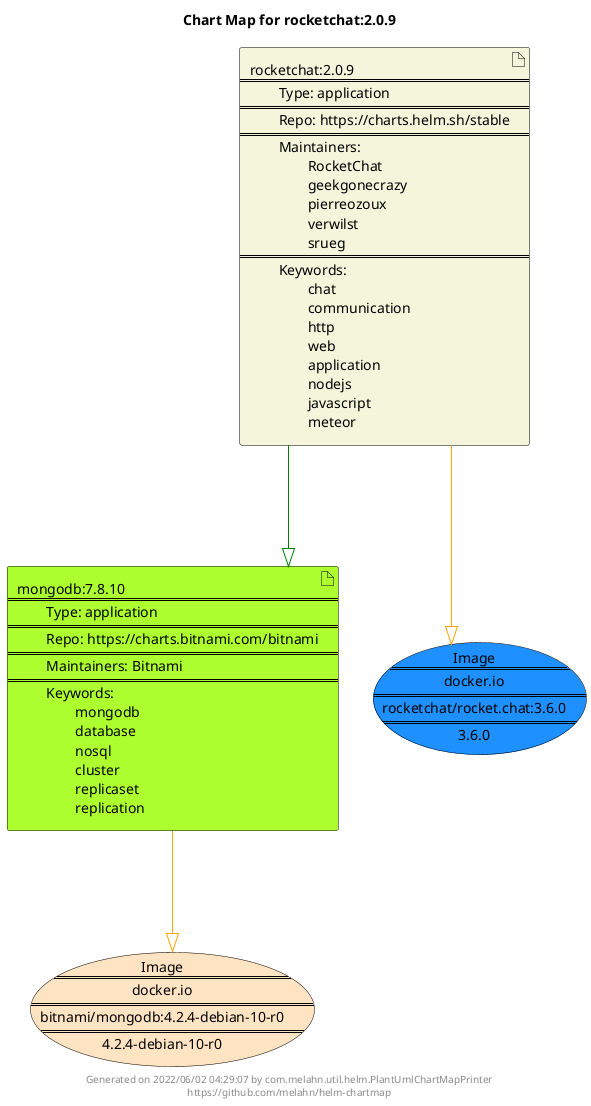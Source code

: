 @startuml
skinparam linetype ortho
skinparam backgroundColor white
skinparam usecaseBorderColor black
skinparam usecaseArrowColor LightSlateGray
skinparam artifactBorderColor black
skinparam artifactArrowColor LightSlateGray

title Chart Map for rocketchat:2.0.9

'There are 2 referenced Helm Charts
artifact "mongodb:7.8.10\n====\n\tType: application\n====\n\tRepo: https://charts.bitnami.com/bitnami\n====\n\tMaintainers: Bitnami\n====\n\tKeywords: \n\t\tmongodb\n\t\tdatabase\n\t\tnosql\n\t\tcluster\n\t\treplicaset\n\t\treplication" as mongodb_7_8_10 #GreenYellow
artifact "rocketchat:2.0.9\n====\n\tType: application\n====\n\tRepo: https://charts.helm.sh/stable\n====\n\tMaintainers: \n\t\tRocketChat\n\t\tgeekgonecrazy\n\t\tpierreozoux\n\t\tverwilst\n\t\tsrueg\n====\n\tKeywords: \n\t\tchat\n\t\tcommunication\n\t\thttp\n\t\tweb\n\t\tapplication\n\t\tnodejs\n\t\tjavascript\n\t\tmeteor" as rocketchat_2_0_9 #Beige

'There are 2 referenced Docker Images
usecase "Image\n====\ndocker.io\n====\nbitnami/mongodb:4.2.4-debian-10-r0\n====\n4.2.4-debian-10-r0" as docker_io_bitnami_mongodb_4_2_4_debian_10_r0 #Bisque
usecase "Image\n====\ndocker.io\n====\nrocketchat/rocket.chat:3.6.0\n====\n3.6.0" as docker_io_rocketchat_rocket_chat_3_6_0 #DodgerBlue

'Chart Dependencies
rocketchat_2_0_9--[#green]-|>mongodb_7_8_10
mongodb_7_8_10--[#orange]-|>docker_io_bitnami_mongodb_4_2_4_debian_10_r0
rocketchat_2_0_9--[#orange]-|>docker_io_rocketchat_rocket_chat_3_6_0

center footer Generated on 2022/06/02 04:29:07 by com.melahn.util.helm.PlantUmlChartMapPrinter\nhttps://github.com/melahn/helm-chartmap
@enduml
